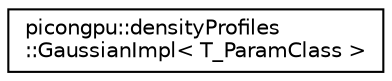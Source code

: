 digraph "Graphical Class Hierarchy"
{
 // LATEX_PDF_SIZE
  edge [fontname="Helvetica",fontsize="10",labelfontname="Helvetica",labelfontsize="10"];
  node [fontname="Helvetica",fontsize="10",shape=record];
  rankdir="LR";
  Node0 [label="picongpu::densityProfiles\l::GaussianImpl\< T_ParamClass \>",height=0.2,width=0.4,color="black", fillcolor="white", style="filled",URL="$structpicongpu_1_1density_profiles_1_1_gaussian_impl.html",tooltip=" "];
}
